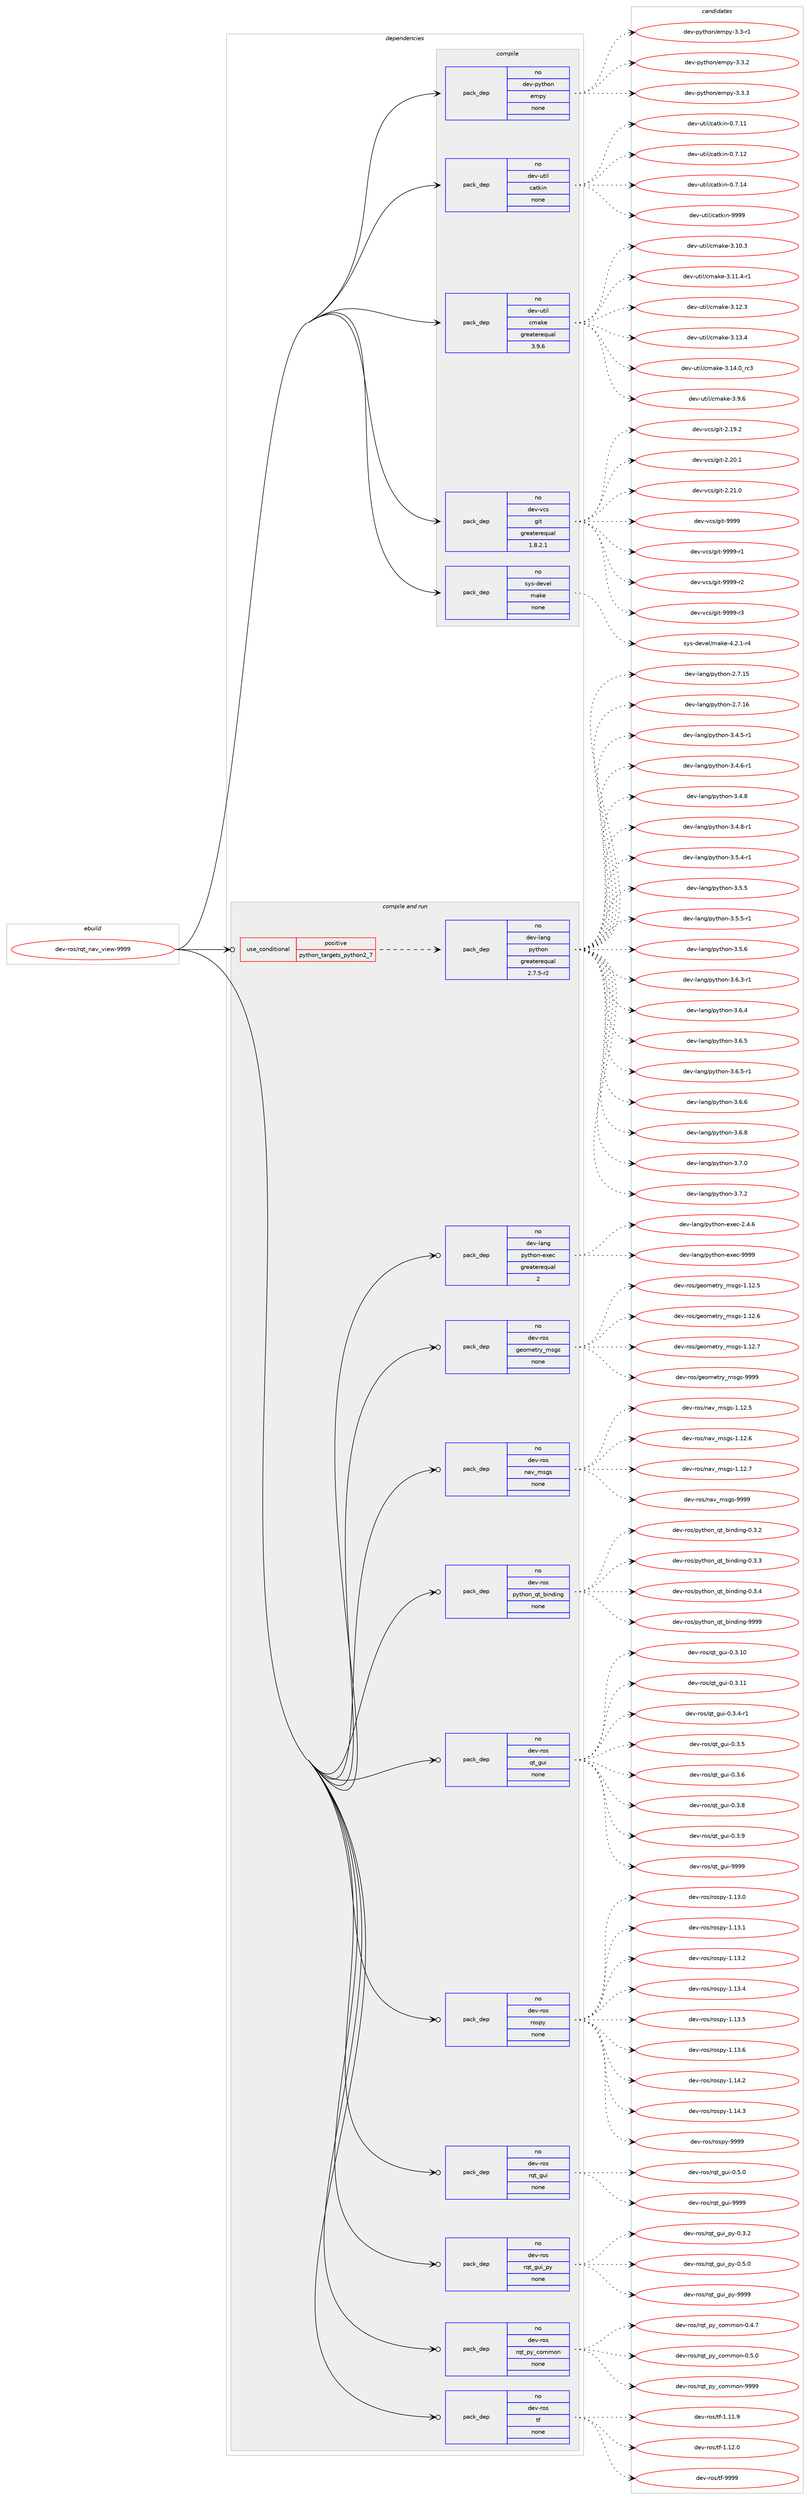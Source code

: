 digraph prolog {

# *************
# Graph options
# *************

newrank=true;
concentrate=true;
compound=true;
graph [rankdir=LR,fontname=Helvetica,fontsize=10,ranksep=1.5];#, ranksep=2.5, nodesep=0.2];
edge  [arrowhead=vee];
node  [fontname=Helvetica,fontsize=10];

# **********
# The ebuild
# **********

subgraph cluster_leftcol {
color=gray;
rank=same;
label=<<i>ebuild</i>>;
id [label="dev-ros/rqt_nav_view-9999", color=red, width=4, href="../dev-ros/rqt_nav_view-9999.svg"];
}

# ****************
# The dependencies
# ****************

subgraph cluster_midcol {
color=gray;
label=<<i>dependencies</i>>;
subgraph cluster_compile {
fillcolor="#eeeeee";
style=filled;
label=<<i>compile</i>>;
subgraph pack1055684 {
dependency1469590 [label=<<TABLE BORDER="0" CELLBORDER="1" CELLSPACING="0" CELLPADDING="4" WIDTH="220"><TR><TD ROWSPAN="6" CELLPADDING="30">pack_dep</TD></TR><TR><TD WIDTH="110">no</TD></TR><TR><TD>dev-python</TD></TR><TR><TD>empy</TD></TR><TR><TD>none</TD></TR><TR><TD></TD></TR></TABLE>>, shape=none, color=blue];
}
id:e -> dependency1469590:w [weight=20,style="solid",arrowhead="vee"];
subgraph pack1055685 {
dependency1469591 [label=<<TABLE BORDER="0" CELLBORDER="1" CELLSPACING="0" CELLPADDING="4" WIDTH="220"><TR><TD ROWSPAN="6" CELLPADDING="30">pack_dep</TD></TR><TR><TD WIDTH="110">no</TD></TR><TR><TD>dev-util</TD></TR><TR><TD>catkin</TD></TR><TR><TD>none</TD></TR><TR><TD></TD></TR></TABLE>>, shape=none, color=blue];
}
id:e -> dependency1469591:w [weight=20,style="solid",arrowhead="vee"];
subgraph pack1055686 {
dependency1469592 [label=<<TABLE BORDER="0" CELLBORDER="1" CELLSPACING="0" CELLPADDING="4" WIDTH="220"><TR><TD ROWSPAN="6" CELLPADDING="30">pack_dep</TD></TR><TR><TD WIDTH="110">no</TD></TR><TR><TD>dev-util</TD></TR><TR><TD>cmake</TD></TR><TR><TD>greaterequal</TD></TR><TR><TD>3.9.6</TD></TR></TABLE>>, shape=none, color=blue];
}
id:e -> dependency1469592:w [weight=20,style="solid",arrowhead="vee"];
subgraph pack1055687 {
dependency1469593 [label=<<TABLE BORDER="0" CELLBORDER="1" CELLSPACING="0" CELLPADDING="4" WIDTH="220"><TR><TD ROWSPAN="6" CELLPADDING="30">pack_dep</TD></TR><TR><TD WIDTH="110">no</TD></TR><TR><TD>dev-vcs</TD></TR><TR><TD>git</TD></TR><TR><TD>greaterequal</TD></TR><TR><TD>1.8.2.1</TD></TR></TABLE>>, shape=none, color=blue];
}
id:e -> dependency1469593:w [weight=20,style="solid",arrowhead="vee"];
subgraph pack1055688 {
dependency1469594 [label=<<TABLE BORDER="0" CELLBORDER="1" CELLSPACING="0" CELLPADDING="4" WIDTH="220"><TR><TD ROWSPAN="6" CELLPADDING="30">pack_dep</TD></TR><TR><TD WIDTH="110">no</TD></TR><TR><TD>sys-devel</TD></TR><TR><TD>make</TD></TR><TR><TD>none</TD></TR><TR><TD></TD></TR></TABLE>>, shape=none, color=blue];
}
id:e -> dependency1469594:w [weight=20,style="solid",arrowhead="vee"];
}
subgraph cluster_compileandrun {
fillcolor="#eeeeee";
style=filled;
label=<<i>compile and run</i>>;
subgraph cond390516 {
dependency1469595 [label=<<TABLE BORDER="0" CELLBORDER="1" CELLSPACING="0" CELLPADDING="4"><TR><TD ROWSPAN="3" CELLPADDING="10">use_conditional</TD></TR><TR><TD>positive</TD></TR><TR><TD>python_targets_python2_7</TD></TR></TABLE>>, shape=none, color=red];
subgraph pack1055689 {
dependency1469596 [label=<<TABLE BORDER="0" CELLBORDER="1" CELLSPACING="0" CELLPADDING="4" WIDTH="220"><TR><TD ROWSPAN="6" CELLPADDING="30">pack_dep</TD></TR><TR><TD WIDTH="110">no</TD></TR><TR><TD>dev-lang</TD></TR><TR><TD>python</TD></TR><TR><TD>greaterequal</TD></TR><TR><TD>2.7.5-r2</TD></TR></TABLE>>, shape=none, color=blue];
}
dependency1469595:e -> dependency1469596:w [weight=20,style="dashed",arrowhead="vee"];
}
id:e -> dependency1469595:w [weight=20,style="solid",arrowhead="odotvee"];
subgraph pack1055690 {
dependency1469597 [label=<<TABLE BORDER="0" CELLBORDER="1" CELLSPACING="0" CELLPADDING="4" WIDTH="220"><TR><TD ROWSPAN="6" CELLPADDING="30">pack_dep</TD></TR><TR><TD WIDTH="110">no</TD></TR><TR><TD>dev-lang</TD></TR><TR><TD>python-exec</TD></TR><TR><TD>greaterequal</TD></TR><TR><TD>2</TD></TR></TABLE>>, shape=none, color=blue];
}
id:e -> dependency1469597:w [weight=20,style="solid",arrowhead="odotvee"];
subgraph pack1055691 {
dependency1469598 [label=<<TABLE BORDER="0" CELLBORDER="1" CELLSPACING="0" CELLPADDING="4" WIDTH="220"><TR><TD ROWSPAN="6" CELLPADDING="30">pack_dep</TD></TR><TR><TD WIDTH="110">no</TD></TR><TR><TD>dev-ros</TD></TR><TR><TD>geometry_msgs</TD></TR><TR><TD>none</TD></TR><TR><TD></TD></TR></TABLE>>, shape=none, color=blue];
}
id:e -> dependency1469598:w [weight=20,style="solid",arrowhead="odotvee"];
subgraph pack1055692 {
dependency1469599 [label=<<TABLE BORDER="0" CELLBORDER="1" CELLSPACING="0" CELLPADDING="4" WIDTH="220"><TR><TD ROWSPAN="6" CELLPADDING="30">pack_dep</TD></TR><TR><TD WIDTH="110">no</TD></TR><TR><TD>dev-ros</TD></TR><TR><TD>nav_msgs</TD></TR><TR><TD>none</TD></TR><TR><TD></TD></TR></TABLE>>, shape=none, color=blue];
}
id:e -> dependency1469599:w [weight=20,style="solid",arrowhead="odotvee"];
subgraph pack1055693 {
dependency1469600 [label=<<TABLE BORDER="0" CELLBORDER="1" CELLSPACING="0" CELLPADDING="4" WIDTH="220"><TR><TD ROWSPAN="6" CELLPADDING="30">pack_dep</TD></TR><TR><TD WIDTH="110">no</TD></TR><TR><TD>dev-ros</TD></TR><TR><TD>python_qt_binding</TD></TR><TR><TD>none</TD></TR><TR><TD></TD></TR></TABLE>>, shape=none, color=blue];
}
id:e -> dependency1469600:w [weight=20,style="solid",arrowhead="odotvee"];
subgraph pack1055694 {
dependency1469601 [label=<<TABLE BORDER="0" CELLBORDER="1" CELLSPACING="0" CELLPADDING="4" WIDTH="220"><TR><TD ROWSPAN="6" CELLPADDING="30">pack_dep</TD></TR><TR><TD WIDTH="110">no</TD></TR><TR><TD>dev-ros</TD></TR><TR><TD>qt_gui</TD></TR><TR><TD>none</TD></TR><TR><TD></TD></TR></TABLE>>, shape=none, color=blue];
}
id:e -> dependency1469601:w [weight=20,style="solid",arrowhead="odotvee"];
subgraph pack1055695 {
dependency1469602 [label=<<TABLE BORDER="0" CELLBORDER="1" CELLSPACING="0" CELLPADDING="4" WIDTH="220"><TR><TD ROWSPAN="6" CELLPADDING="30">pack_dep</TD></TR><TR><TD WIDTH="110">no</TD></TR><TR><TD>dev-ros</TD></TR><TR><TD>rospy</TD></TR><TR><TD>none</TD></TR><TR><TD></TD></TR></TABLE>>, shape=none, color=blue];
}
id:e -> dependency1469602:w [weight=20,style="solid",arrowhead="odotvee"];
subgraph pack1055696 {
dependency1469603 [label=<<TABLE BORDER="0" CELLBORDER="1" CELLSPACING="0" CELLPADDING="4" WIDTH="220"><TR><TD ROWSPAN="6" CELLPADDING="30">pack_dep</TD></TR><TR><TD WIDTH="110">no</TD></TR><TR><TD>dev-ros</TD></TR><TR><TD>rqt_gui</TD></TR><TR><TD>none</TD></TR><TR><TD></TD></TR></TABLE>>, shape=none, color=blue];
}
id:e -> dependency1469603:w [weight=20,style="solid",arrowhead="odotvee"];
subgraph pack1055697 {
dependency1469604 [label=<<TABLE BORDER="0" CELLBORDER="1" CELLSPACING="0" CELLPADDING="4" WIDTH="220"><TR><TD ROWSPAN="6" CELLPADDING="30">pack_dep</TD></TR><TR><TD WIDTH="110">no</TD></TR><TR><TD>dev-ros</TD></TR><TR><TD>rqt_gui_py</TD></TR><TR><TD>none</TD></TR><TR><TD></TD></TR></TABLE>>, shape=none, color=blue];
}
id:e -> dependency1469604:w [weight=20,style="solid",arrowhead="odotvee"];
subgraph pack1055698 {
dependency1469605 [label=<<TABLE BORDER="0" CELLBORDER="1" CELLSPACING="0" CELLPADDING="4" WIDTH="220"><TR><TD ROWSPAN="6" CELLPADDING="30">pack_dep</TD></TR><TR><TD WIDTH="110">no</TD></TR><TR><TD>dev-ros</TD></TR><TR><TD>rqt_py_common</TD></TR><TR><TD>none</TD></TR><TR><TD></TD></TR></TABLE>>, shape=none, color=blue];
}
id:e -> dependency1469605:w [weight=20,style="solid",arrowhead="odotvee"];
subgraph pack1055699 {
dependency1469606 [label=<<TABLE BORDER="0" CELLBORDER="1" CELLSPACING="0" CELLPADDING="4" WIDTH="220"><TR><TD ROWSPAN="6" CELLPADDING="30">pack_dep</TD></TR><TR><TD WIDTH="110">no</TD></TR><TR><TD>dev-ros</TD></TR><TR><TD>tf</TD></TR><TR><TD>none</TD></TR><TR><TD></TD></TR></TABLE>>, shape=none, color=blue];
}
id:e -> dependency1469606:w [weight=20,style="solid",arrowhead="odotvee"];
}
subgraph cluster_run {
fillcolor="#eeeeee";
style=filled;
label=<<i>run</i>>;
}
}

# **************
# The candidates
# **************

subgraph cluster_choices {
rank=same;
color=gray;
label=<<i>candidates</i>>;

subgraph choice1055684 {
color=black;
nodesep=1;
choice1001011184511212111610411111047101109112121455146514511449 [label="dev-python/empy-3.3-r1", color=red, width=4,href="../dev-python/empy-3.3-r1.svg"];
choice1001011184511212111610411111047101109112121455146514650 [label="dev-python/empy-3.3.2", color=red, width=4,href="../dev-python/empy-3.3.2.svg"];
choice1001011184511212111610411111047101109112121455146514651 [label="dev-python/empy-3.3.3", color=red, width=4,href="../dev-python/empy-3.3.3.svg"];
dependency1469590:e -> choice1001011184511212111610411111047101109112121455146514511449:w [style=dotted,weight="100"];
dependency1469590:e -> choice1001011184511212111610411111047101109112121455146514650:w [style=dotted,weight="100"];
dependency1469590:e -> choice1001011184511212111610411111047101109112121455146514651:w [style=dotted,weight="100"];
}
subgraph choice1055685 {
color=black;
nodesep=1;
choice1001011184511711610510847999711610710511045484655464949 [label="dev-util/catkin-0.7.11", color=red, width=4,href="../dev-util/catkin-0.7.11.svg"];
choice1001011184511711610510847999711610710511045484655464950 [label="dev-util/catkin-0.7.12", color=red, width=4,href="../dev-util/catkin-0.7.12.svg"];
choice1001011184511711610510847999711610710511045484655464952 [label="dev-util/catkin-0.7.14", color=red, width=4,href="../dev-util/catkin-0.7.14.svg"];
choice100101118451171161051084799971161071051104557575757 [label="dev-util/catkin-9999", color=red, width=4,href="../dev-util/catkin-9999.svg"];
dependency1469591:e -> choice1001011184511711610510847999711610710511045484655464949:w [style=dotted,weight="100"];
dependency1469591:e -> choice1001011184511711610510847999711610710511045484655464950:w [style=dotted,weight="100"];
dependency1469591:e -> choice1001011184511711610510847999711610710511045484655464952:w [style=dotted,weight="100"];
dependency1469591:e -> choice100101118451171161051084799971161071051104557575757:w [style=dotted,weight="100"];
}
subgraph choice1055686 {
color=black;
nodesep=1;
choice1001011184511711610510847991099710710145514649484651 [label="dev-util/cmake-3.10.3", color=red, width=4,href="../dev-util/cmake-3.10.3.svg"];
choice10010111845117116105108479910997107101455146494946524511449 [label="dev-util/cmake-3.11.4-r1", color=red, width=4,href="../dev-util/cmake-3.11.4-r1.svg"];
choice1001011184511711610510847991099710710145514649504651 [label="dev-util/cmake-3.12.3", color=red, width=4,href="../dev-util/cmake-3.12.3.svg"];
choice1001011184511711610510847991099710710145514649514652 [label="dev-util/cmake-3.13.4", color=red, width=4,href="../dev-util/cmake-3.13.4.svg"];
choice1001011184511711610510847991099710710145514649524648951149951 [label="dev-util/cmake-3.14.0_rc3", color=red, width=4,href="../dev-util/cmake-3.14.0_rc3.svg"];
choice10010111845117116105108479910997107101455146574654 [label="dev-util/cmake-3.9.6", color=red, width=4,href="../dev-util/cmake-3.9.6.svg"];
dependency1469592:e -> choice1001011184511711610510847991099710710145514649484651:w [style=dotted,weight="100"];
dependency1469592:e -> choice10010111845117116105108479910997107101455146494946524511449:w [style=dotted,weight="100"];
dependency1469592:e -> choice1001011184511711610510847991099710710145514649504651:w [style=dotted,weight="100"];
dependency1469592:e -> choice1001011184511711610510847991099710710145514649514652:w [style=dotted,weight="100"];
dependency1469592:e -> choice1001011184511711610510847991099710710145514649524648951149951:w [style=dotted,weight="100"];
dependency1469592:e -> choice10010111845117116105108479910997107101455146574654:w [style=dotted,weight="100"];
}
subgraph choice1055687 {
color=black;
nodesep=1;
choice10010111845118991154710310511645504649574650 [label="dev-vcs/git-2.19.2", color=red, width=4,href="../dev-vcs/git-2.19.2.svg"];
choice10010111845118991154710310511645504650484649 [label="dev-vcs/git-2.20.1", color=red, width=4,href="../dev-vcs/git-2.20.1.svg"];
choice10010111845118991154710310511645504650494648 [label="dev-vcs/git-2.21.0", color=red, width=4,href="../dev-vcs/git-2.21.0.svg"];
choice1001011184511899115471031051164557575757 [label="dev-vcs/git-9999", color=red, width=4,href="../dev-vcs/git-9999.svg"];
choice10010111845118991154710310511645575757574511449 [label="dev-vcs/git-9999-r1", color=red, width=4,href="../dev-vcs/git-9999-r1.svg"];
choice10010111845118991154710310511645575757574511450 [label="dev-vcs/git-9999-r2", color=red, width=4,href="../dev-vcs/git-9999-r2.svg"];
choice10010111845118991154710310511645575757574511451 [label="dev-vcs/git-9999-r3", color=red, width=4,href="../dev-vcs/git-9999-r3.svg"];
dependency1469593:e -> choice10010111845118991154710310511645504649574650:w [style=dotted,weight="100"];
dependency1469593:e -> choice10010111845118991154710310511645504650484649:w [style=dotted,weight="100"];
dependency1469593:e -> choice10010111845118991154710310511645504650494648:w [style=dotted,weight="100"];
dependency1469593:e -> choice1001011184511899115471031051164557575757:w [style=dotted,weight="100"];
dependency1469593:e -> choice10010111845118991154710310511645575757574511449:w [style=dotted,weight="100"];
dependency1469593:e -> choice10010111845118991154710310511645575757574511450:w [style=dotted,weight="100"];
dependency1469593:e -> choice10010111845118991154710310511645575757574511451:w [style=dotted,weight="100"];
}
subgraph choice1055688 {
color=black;
nodesep=1;
choice1151211154510010111810110847109971071014552465046494511452 [label="sys-devel/make-4.2.1-r4", color=red, width=4,href="../sys-devel/make-4.2.1-r4.svg"];
dependency1469594:e -> choice1151211154510010111810110847109971071014552465046494511452:w [style=dotted,weight="100"];
}
subgraph choice1055689 {
color=black;
nodesep=1;
choice10010111845108971101034711212111610411111045504655464953 [label="dev-lang/python-2.7.15", color=red, width=4,href="../dev-lang/python-2.7.15.svg"];
choice10010111845108971101034711212111610411111045504655464954 [label="dev-lang/python-2.7.16", color=red, width=4,href="../dev-lang/python-2.7.16.svg"];
choice1001011184510897110103471121211161041111104551465246534511449 [label="dev-lang/python-3.4.5-r1", color=red, width=4,href="../dev-lang/python-3.4.5-r1.svg"];
choice1001011184510897110103471121211161041111104551465246544511449 [label="dev-lang/python-3.4.6-r1", color=red, width=4,href="../dev-lang/python-3.4.6-r1.svg"];
choice100101118451089711010347112121116104111110455146524656 [label="dev-lang/python-3.4.8", color=red, width=4,href="../dev-lang/python-3.4.8.svg"];
choice1001011184510897110103471121211161041111104551465246564511449 [label="dev-lang/python-3.4.8-r1", color=red, width=4,href="../dev-lang/python-3.4.8-r1.svg"];
choice1001011184510897110103471121211161041111104551465346524511449 [label="dev-lang/python-3.5.4-r1", color=red, width=4,href="../dev-lang/python-3.5.4-r1.svg"];
choice100101118451089711010347112121116104111110455146534653 [label="dev-lang/python-3.5.5", color=red, width=4,href="../dev-lang/python-3.5.5.svg"];
choice1001011184510897110103471121211161041111104551465346534511449 [label="dev-lang/python-3.5.5-r1", color=red, width=4,href="../dev-lang/python-3.5.5-r1.svg"];
choice100101118451089711010347112121116104111110455146534654 [label="dev-lang/python-3.5.6", color=red, width=4,href="../dev-lang/python-3.5.6.svg"];
choice1001011184510897110103471121211161041111104551465446514511449 [label="dev-lang/python-3.6.3-r1", color=red, width=4,href="../dev-lang/python-3.6.3-r1.svg"];
choice100101118451089711010347112121116104111110455146544652 [label="dev-lang/python-3.6.4", color=red, width=4,href="../dev-lang/python-3.6.4.svg"];
choice100101118451089711010347112121116104111110455146544653 [label="dev-lang/python-3.6.5", color=red, width=4,href="../dev-lang/python-3.6.5.svg"];
choice1001011184510897110103471121211161041111104551465446534511449 [label="dev-lang/python-3.6.5-r1", color=red, width=4,href="../dev-lang/python-3.6.5-r1.svg"];
choice100101118451089711010347112121116104111110455146544654 [label="dev-lang/python-3.6.6", color=red, width=4,href="../dev-lang/python-3.6.6.svg"];
choice100101118451089711010347112121116104111110455146544656 [label="dev-lang/python-3.6.8", color=red, width=4,href="../dev-lang/python-3.6.8.svg"];
choice100101118451089711010347112121116104111110455146554648 [label="dev-lang/python-3.7.0", color=red, width=4,href="../dev-lang/python-3.7.0.svg"];
choice100101118451089711010347112121116104111110455146554650 [label="dev-lang/python-3.7.2", color=red, width=4,href="../dev-lang/python-3.7.2.svg"];
dependency1469596:e -> choice10010111845108971101034711212111610411111045504655464953:w [style=dotted,weight="100"];
dependency1469596:e -> choice10010111845108971101034711212111610411111045504655464954:w [style=dotted,weight="100"];
dependency1469596:e -> choice1001011184510897110103471121211161041111104551465246534511449:w [style=dotted,weight="100"];
dependency1469596:e -> choice1001011184510897110103471121211161041111104551465246544511449:w [style=dotted,weight="100"];
dependency1469596:e -> choice100101118451089711010347112121116104111110455146524656:w [style=dotted,weight="100"];
dependency1469596:e -> choice1001011184510897110103471121211161041111104551465246564511449:w [style=dotted,weight="100"];
dependency1469596:e -> choice1001011184510897110103471121211161041111104551465346524511449:w [style=dotted,weight="100"];
dependency1469596:e -> choice100101118451089711010347112121116104111110455146534653:w [style=dotted,weight="100"];
dependency1469596:e -> choice1001011184510897110103471121211161041111104551465346534511449:w [style=dotted,weight="100"];
dependency1469596:e -> choice100101118451089711010347112121116104111110455146534654:w [style=dotted,weight="100"];
dependency1469596:e -> choice1001011184510897110103471121211161041111104551465446514511449:w [style=dotted,weight="100"];
dependency1469596:e -> choice100101118451089711010347112121116104111110455146544652:w [style=dotted,weight="100"];
dependency1469596:e -> choice100101118451089711010347112121116104111110455146544653:w [style=dotted,weight="100"];
dependency1469596:e -> choice1001011184510897110103471121211161041111104551465446534511449:w [style=dotted,weight="100"];
dependency1469596:e -> choice100101118451089711010347112121116104111110455146544654:w [style=dotted,weight="100"];
dependency1469596:e -> choice100101118451089711010347112121116104111110455146544656:w [style=dotted,weight="100"];
dependency1469596:e -> choice100101118451089711010347112121116104111110455146554648:w [style=dotted,weight="100"];
dependency1469596:e -> choice100101118451089711010347112121116104111110455146554650:w [style=dotted,weight="100"];
}
subgraph choice1055690 {
color=black;
nodesep=1;
choice1001011184510897110103471121211161041111104510112010199455046524654 [label="dev-lang/python-exec-2.4.6", color=red, width=4,href="../dev-lang/python-exec-2.4.6.svg"];
choice10010111845108971101034711212111610411111045101120101994557575757 [label="dev-lang/python-exec-9999", color=red, width=4,href="../dev-lang/python-exec-9999.svg"];
dependency1469597:e -> choice1001011184510897110103471121211161041111104510112010199455046524654:w [style=dotted,weight="100"];
dependency1469597:e -> choice10010111845108971101034711212111610411111045101120101994557575757:w [style=dotted,weight="100"];
}
subgraph choice1055691 {
color=black;
nodesep=1;
choice10010111845114111115471031011111091011161141219510911510311545494649504653 [label="dev-ros/geometry_msgs-1.12.5", color=red, width=4,href="../dev-ros/geometry_msgs-1.12.5.svg"];
choice10010111845114111115471031011111091011161141219510911510311545494649504654 [label="dev-ros/geometry_msgs-1.12.6", color=red, width=4,href="../dev-ros/geometry_msgs-1.12.6.svg"];
choice10010111845114111115471031011111091011161141219510911510311545494649504655 [label="dev-ros/geometry_msgs-1.12.7", color=red, width=4,href="../dev-ros/geometry_msgs-1.12.7.svg"];
choice1001011184511411111547103101111109101116114121951091151031154557575757 [label="dev-ros/geometry_msgs-9999", color=red, width=4,href="../dev-ros/geometry_msgs-9999.svg"];
dependency1469598:e -> choice10010111845114111115471031011111091011161141219510911510311545494649504653:w [style=dotted,weight="100"];
dependency1469598:e -> choice10010111845114111115471031011111091011161141219510911510311545494649504654:w [style=dotted,weight="100"];
dependency1469598:e -> choice10010111845114111115471031011111091011161141219510911510311545494649504655:w [style=dotted,weight="100"];
dependency1469598:e -> choice1001011184511411111547103101111109101116114121951091151031154557575757:w [style=dotted,weight="100"];
}
subgraph choice1055692 {
color=black;
nodesep=1;
choice1001011184511411111547110971189510911510311545494649504653 [label="dev-ros/nav_msgs-1.12.5", color=red, width=4,href="../dev-ros/nav_msgs-1.12.5.svg"];
choice1001011184511411111547110971189510911510311545494649504654 [label="dev-ros/nav_msgs-1.12.6", color=red, width=4,href="../dev-ros/nav_msgs-1.12.6.svg"];
choice1001011184511411111547110971189510911510311545494649504655 [label="dev-ros/nav_msgs-1.12.7", color=red, width=4,href="../dev-ros/nav_msgs-1.12.7.svg"];
choice100101118451141111154711097118951091151031154557575757 [label="dev-ros/nav_msgs-9999", color=red, width=4,href="../dev-ros/nav_msgs-9999.svg"];
dependency1469599:e -> choice1001011184511411111547110971189510911510311545494649504653:w [style=dotted,weight="100"];
dependency1469599:e -> choice1001011184511411111547110971189510911510311545494649504654:w [style=dotted,weight="100"];
dependency1469599:e -> choice1001011184511411111547110971189510911510311545494649504655:w [style=dotted,weight="100"];
dependency1469599:e -> choice100101118451141111154711097118951091151031154557575757:w [style=dotted,weight="100"];
}
subgraph choice1055693 {
color=black;
nodesep=1;
choice1001011184511411111547112121116104111110951131169598105110100105110103454846514650 [label="dev-ros/python_qt_binding-0.3.2", color=red, width=4,href="../dev-ros/python_qt_binding-0.3.2.svg"];
choice1001011184511411111547112121116104111110951131169598105110100105110103454846514651 [label="dev-ros/python_qt_binding-0.3.3", color=red, width=4,href="../dev-ros/python_qt_binding-0.3.3.svg"];
choice1001011184511411111547112121116104111110951131169598105110100105110103454846514652 [label="dev-ros/python_qt_binding-0.3.4", color=red, width=4,href="../dev-ros/python_qt_binding-0.3.4.svg"];
choice10010111845114111115471121211161041111109511311695981051101001051101034557575757 [label="dev-ros/python_qt_binding-9999", color=red, width=4,href="../dev-ros/python_qt_binding-9999.svg"];
dependency1469600:e -> choice1001011184511411111547112121116104111110951131169598105110100105110103454846514650:w [style=dotted,weight="100"];
dependency1469600:e -> choice1001011184511411111547112121116104111110951131169598105110100105110103454846514651:w [style=dotted,weight="100"];
dependency1469600:e -> choice1001011184511411111547112121116104111110951131169598105110100105110103454846514652:w [style=dotted,weight="100"];
dependency1469600:e -> choice10010111845114111115471121211161041111109511311695981051101001051101034557575757:w [style=dotted,weight="100"];
}
subgraph choice1055694 {
color=black;
nodesep=1;
choice10010111845114111115471131169510311710545484651464948 [label="dev-ros/qt_gui-0.3.10", color=red, width=4,href="../dev-ros/qt_gui-0.3.10.svg"];
choice10010111845114111115471131169510311710545484651464949 [label="dev-ros/qt_gui-0.3.11", color=red, width=4,href="../dev-ros/qt_gui-0.3.11.svg"];
choice1001011184511411111547113116951031171054548465146524511449 [label="dev-ros/qt_gui-0.3.4-r1", color=red, width=4,href="../dev-ros/qt_gui-0.3.4-r1.svg"];
choice100101118451141111154711311695103117105454846514653 [label="dev-ros/qt_gui-0.3.5", color=red, width=4,href="../dev-ros/qt_gui-0.3.5.svg"];
choice100101118451141111154711311695103117105454846514654 [label="dev-ros/qt_gui-0.3.6", color=red, width=4,href="../dev-ros/qt_gui-0.3.6.svg"];
choice100101118451141111154711311695103117105454846514656 [label="dev-ros/qt_gui-0.3.8", color=red, width=4,href="../dev-ros/qt_gui-0.3.8.svg"];
choice100101118451141111154711311695103117105454846514657 [label="dev-ros/qt_gui-0.3.9", color=red, width=4,href="../dev-ros/qt_gui-0.3.9.svg"];
choice1001011184511411111547113116951031171054557575757 [label="dev-ros/qt_gui-9999", color=red, width=4,href="../dev-ros/qt_gui-9999.svg"];
dependency1469601:e -> choice10010111845114111115471131169510311710545484651464948:w [style=dotted,weight="100"];
dependency1469601:e -> choice10010111845114111115471131169510311710545484651464949:w [style=dotted,weight="100"];
dependency1469601:e -> choice1001011184511411111547113116951031171054548465146524511449:w [style=dotted,weight="100"];
dependency1469601:e -> choice100101118451141111154711311695103117105454846514653:w [style=dotted,weight="100"];
dependency1469601:e -> choice100101118451141111154711311695103117105454846514654:w [style=dotted,weight="100"];
dependency1469601:e -> choice100101118451141111154711311695103117105454846514656:w [style=dotted,weight="100"];
dependency1469601:e -> choice100101118451141111154711311695103117105454846514657:w [style=dotted,weight="100"];
dependency1469601:e -> choice1001011184511411111547113116951031171054557575757:w [style=dotted,weight="100"];
}
subgraph choice1055695 {
color=black;
nodesep=1;
choice100101118451141111154711411111511212145494649514648 [label="dev-ros/rospy-1.13.0", color=red, width=4,href="../dev-ros/rospy-1.13.0.svg"];
choice100101118451141111154711411111511212145494649514649 [label="dev-ros/rospy-1.13.1", color=red, width=4,href="../dev-ros/rospy-1.13.1.svg"];
choice100101118451141111154711411111511212145494649514650 [label="dev-ros/rospy-1.13.2", color=red, width=4,href="../dev-ros/rospy-1.13.2.svg"];
choice100101118451141111154711411111511212145494649514652 [label="dev-ros/rospy-1.13.4", color=red, width=4,href="../dev-ros/rospy-1.13.4.svg"];
choice100101118451141111154711411111511212145494649514653 [label="dev-ros/rospy-1.13.5", color=red, width=4,href="../dev-ros/rospy-1.13.5.svg"];
choice100101118451141111154711411111511212145494649514654 [label="dev-ros/rospy-1.13.6", color=red, width=4,href="../dev-ros/rospy-1.13.6.svg"];
choice100101118451141111154711411111511212145494649524650 [label="dev-ros/rospy-1.14.2", color=red, width=4,href="../dev-ros/rospy-1.14.2.svg"];
choice100101118451141111154711411111511212145494649524651 [label="dev-ros/rospy-1.14.3", color=red, width=4,href="../dev-ros/rospy-1.14.3.svg"];
choice10010111845114111115471141111151121214557575757 [label="dev-ros/rospy-9999", color=red, width=4,href="../dev-ros/rospy-9999.svg"];
dependency1469602:e -> choice100101118451141111154711411111511212145494649514648:w [style=dotted,weight="100"];
dependency1469602:e -> choice100101118451141111154711411111511212145494649514649:w [style=dotted,weight="100"];
dependency1469602:e -> choice100101118451141111154711411111511212145494649514650:w [style=dotted,weight="100"];
dependency1469602:e -> choice100101118451141111154711411111511212145494649514652:w [style=dotted,weight="100"];
dependency1469602:e -> choice100101118451141111154711411111511212145494649514653:w [style=dotted,weight="100"];
dependency1469602:e -> choice100101118451141111154711411111511212145494649514654:w [style=dotted,weight="100"];
dependency1469602:e -> choice100101118451141111154711411111511212145494649524650:w [style=dotted,weight="100"];
dependency1469602:e -> choice100101118451141111154711411111511212145494649524651:w [style=dotted,weight="100"];
dependency1469602:e -> choice10010111845114111115471141111151121214557575757:w [style=dotted,weight="100"];
}
subgraph choice1055696 {
color=black;
nodesep=1;
choice100101118451141111154711411311695103117105454846534648 [label="dev-ros/rqt_gui-0.5.0", color=red, width=4,href="../dev-ros/rqt_gui-0.5.0.svg"];
choice1001011184511411111547114113116951031171054557575757 [label="dev-ros/rqt_gui-9999", color=red, width=4,href="../dev-ros/rqt_gui-9999.svg"];
dependency1469603:e -> choice100101118451141111154711411311695103117105454846534648:w [style=dotted,weight="100"];
dependency1469603:e -> choice1001011184511411111547114113116951031171054557575757:w [style=dotted,weight="100"];
}
subgraph choice1055697 {
color=black;
nodesep=1;
choice10010111845114111115471141131169510311710595112121454846514650 [label="dev-ros/rqt_gui_py-0.3.2", color=red, width=4,href="../dev-ros/rqt_gui_py-0.3.2.svg"];
choice10010111845114111115471141131169510311710595112121454846534648 [label="dev-ros/rqt_gui_py-0.5.0", color=red, width=4,href="../dev-ros/rqt_gui_py-0.5.0.svg"];
choice100101118451141111154711411311695103117105951121214557575757 [label="dev-ros/rqt_gui_py-9999", color=red, width=4,href="../dev-ros/rqt_gui_py-9999.svg"];
dependency1469604:e -> choice10010111845114111115471141131169510311710595112121454846514650:w [style=dotted,weight="100"];
dependency1469604:e -> choice10010111845114111115471141131169510311710595112121454846534648:w [style=dotted,weight="100"];
dependency1469604:e -> choice100101118451141111154711411311695103117105951121214557575757:w [style=dotted,weight="100"];
}
subgraph choice1055698 {
color=black;
nodesep=1;
choice1001011184511411111547114113116951121219599111109109111110454846524655 [label="dev-ros/rqt_py_common-0.4.7", color=red, width=4,href="../dev-ros/rqt_py_common-0.4.7.svg"];
choice1001011184511411111547114113116951121219599111109109111110454846534648 [label="dev-ros/rqt_py_common-0.5.0", color=red, width=4,href="../dev-ros/rqt_py_common-0.5.0.svg"];
choice10010111845114111115471141131169511212195991111091091111104557575757 [label="dev-ros/rqt_py_common-9999", color=red, width=4,href="../dev-ros/rqt_py_common-9999.svg"];
dependency1469605:e -> choice1001011184511411111547114113116951121219599111109109111110454846524655:w [style=dotted,weight="100"];
dependency1469605:e -> choice1001011184511411111547114113116951121219599111109109111110454846534648:w [style=dotted,weight="100"];
dependency1469605:e -> choice10010111845114111115471141131169511212195991111091091111104557575757:w [style=dotted,weight="100"];
}
subgraph choice1055699 {
color=black;
nodesep=1;
choice100101118451141111154711610245494649494657 [label="dev-ros/tf-1.11.9", color=red, width=4,href="../dev-ros/tf-1.11.9.svg"];
choice100101118451141111154711610245494649504648 [label="dev-ros/tf-1.12.0", color=red, width=4,href="../dev-ros/tf-1.12.0.svg"];
choice10010111845114111115471161024557575757 [label="dev-ros/tf-9999", color=red, width=4,href="../dev-ros/tf-9999.svg"];
dependency1469606:e -> choice100101118451141111154711610245494649494657:w [style=dotted,weight="100"];
dependency1469606:e -> choice100101118451141111154711610245494649504648:w [style=dotted,weight="100"];
dependency1469606:e -> choice10010111845114111115471161024557575757:w [style=dotted,weight="100"];
}
}

}
